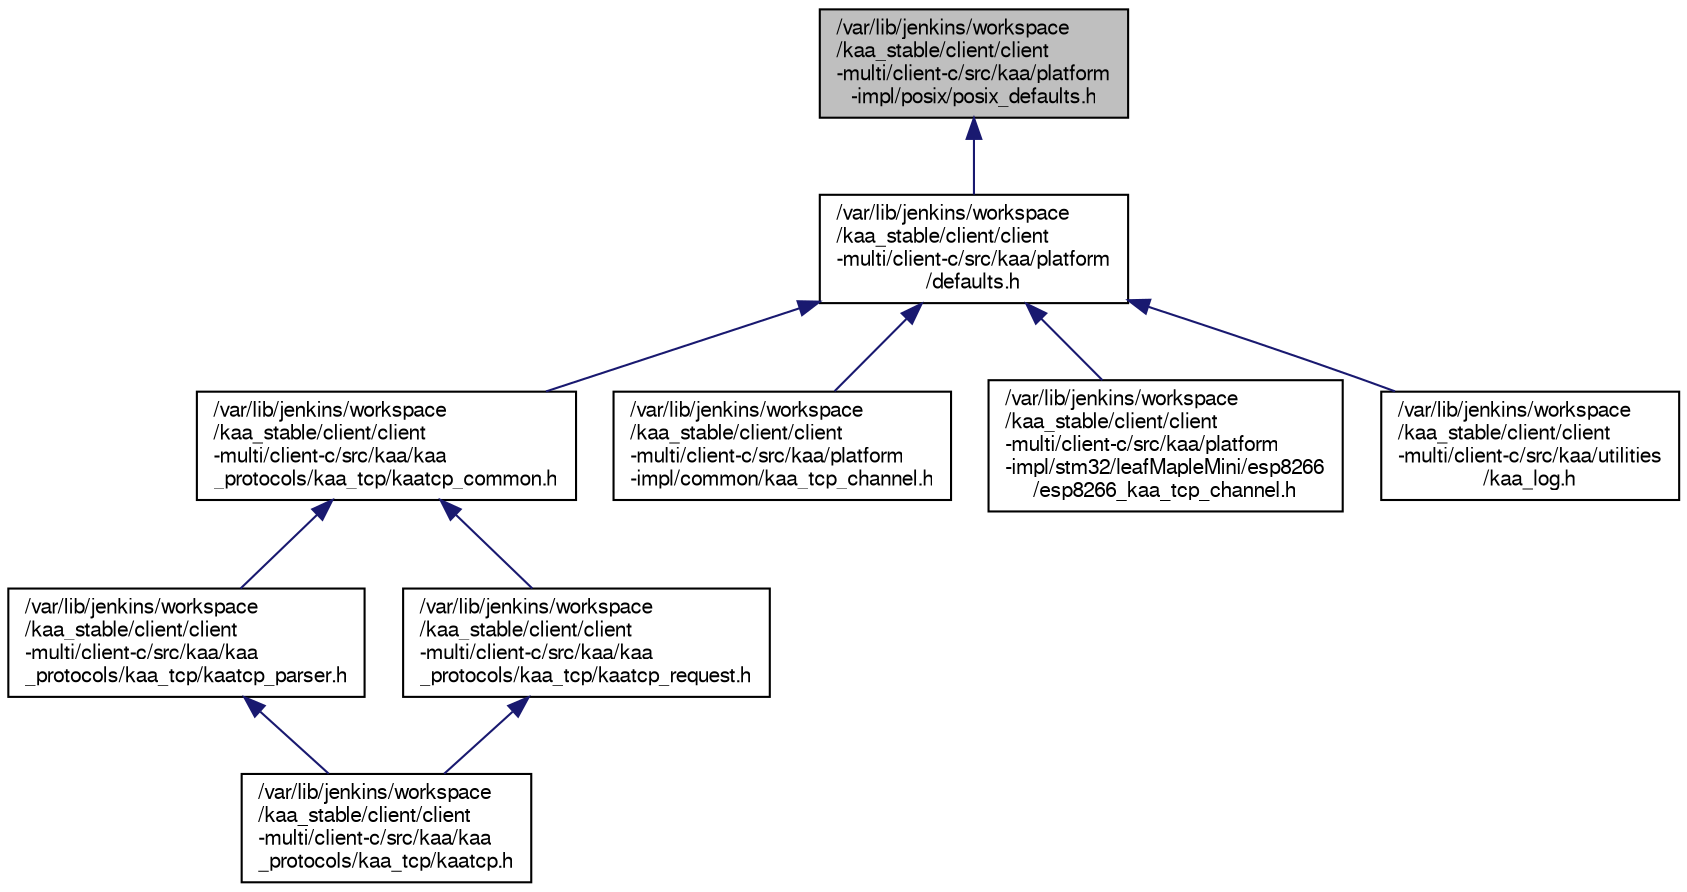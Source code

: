 digraph "/var/lib/jenkins/workspace/kaa_stable/client/client-multi/client-c/src/kaa/platform-impl/posix/posix_defaults.h"
{
  bgcolor="transparent";
  edge [fontname="FreeSans",fontsize="10",labelfontname="FreeSans",labelfontsize="10"];
  node [fontname="FreeSans",fontsize="10",shape=record];
  Node1 [label="/var/lib/jenkins/workspace\l/kaa_stable/client/client\l-multi/client-c/src/kaa/platform\l-impl/posix/posix_defaults.h",height=0.2,width=0.4,color="black", fillcolor="grey75", style="filled" fontcolor="black"];
  Node1 -> Node2 [dir="back",color="midnightblue",fontsize="10",style="solid",fontname="FreeSans"];
  Node2 [label="/var/lib/jenkins/workspace\l/kaa_stable/client/client\l-multi/client-c/src/kaa/platform\l/defaults.h",height=0.2,width=0.4,color="black",URL="$defaults_8h.html"];
  Node2 -> Node3 [dir="back",color="midnightblue",fontsize="10",style="solid",fontname="FreeSans"];
  Node3 [label="/var/lib/jenkins/workspace\l/kaa_stable/client/client\l-multi/client-c/src/kaa/kaa\l_protocols/kaa_tcp/kaatcp_common.h",height=0.2,width=0.4,color="black",URL="$kaatcp__common_8h.html"];
  Node3 -> Node4 [dir="back",color="midnightblue",fontsize="10",style="solid",fontname="FreeSans"];
  Node4 [label="/var/lib/jenkins/workspace\l/kaa_stable/client/client\l-multi/client-c/src/kaa/kaa\l_protocols/kaa_tcp/kaatcp_parser.h",height=0.2,width=0.4,color="black",URL="$kaatcp__parser_8h.html"];
  Node4 -> Node5 [dir="back",color="midnightblue",fontsize="10",style="solid",fontname="FreeSans"];
  Node5 [label="/var/lib/jenkins/workspace\l/kaa_stable/client/client\l-multi/client-c/src/kaa/kaa\l_protocols/kaa_tcp/kaatcp.h",height=0.2,width=0.4,color="black",URL="$kaatcp_8h.html"];
  Node3 -> Node6 [dir="back",color="midnightblue",fontsize="10",style="solid",fontname="FreeSans"];
  Node6 [label="/var/lib/jenkins/workspace\l/kaa_stable/client/client\l-multi/client-c/src/kaa/kaa\l_protocols/kaa_tcp/kaatcp_request.h",height=0.2,width=0.4,color="black",URL="$kaatcp__request_8h.html"];
  Node6 -> Node5 [dir="back",color="midnightblue",fontsize="10",style="solid",fontname="FreeSans"];
  Node2 -> Node7 [dir="back",color="midnightblue",fontsize="10",style="solid",fontname="FreeSans"];
  Node7 [label="/var/lib/jenkins/workspace\l/kaa_stable/client/client\l-multi/client-c/src/kaa/platform\l-impl/common/kaa_tcp_channel.h",height=0.2,width=0.4,color="black",URL="$kaa__tcp__channel_8h.html"];
  Node2 -> Node8 [dir="back",color="midnightblue",fontsize="10",style="solid",fontname="FreeSans"];
  Node8 [label="/var/lib/jenkins/workspace\l/kaa_stable/client/client\l-multi/client-c/src/kaa/platform\l-impl/stm32/leafMapleMini/esp8266\l/esp8266_kaa_tcp_channel.h",height=0.2,width=0.4,color="black",URL="$esp8266__kaa__tcp__channel_8h.html"];
  Node2 -> Node9 [dir="back",color="midnightblue",fontsize="10",style="solid",fontname="FreeSans"];
  Node9 [label="/var/lib/jenkins/workspace\l/kaa_stable/client/client\l-multi/client-c/src/kaa/utilities\l/kaa_log.h",height=0.2,width=0.4,color="black",URL="$kaa__log_8h.html",tooltip="Simple logger for Kaa C Endpoint. "];
}
